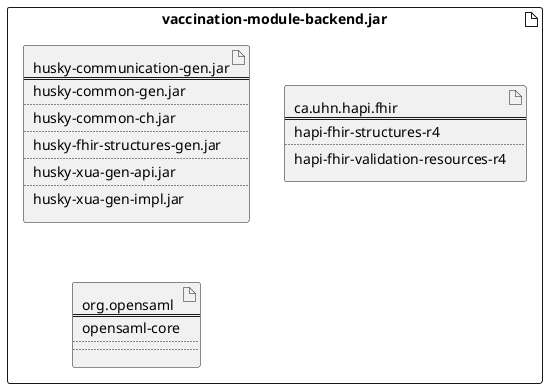 @startuml

artifact Impfmodule as "vaccination-module-backend.jar" {
  artifact Husky [
    husky-communication-gen.jar
    ====
    husky-common-gen.jar
    ....
    husky-common-ch.jar
    ....
    husky-fhir-structures-gen.jar
    ....
    husky-xua-gen-api.jar
    ....
    husky-xua-gen-impl.jar
  ]

  artifact fhir [
    ca.uhn.hapi.fhir
    ====
    hapi-fhir-structures-r4
    ....
    hapi-fhir-validation-resources-r4
  ]

  artifact opensaml[
    org.opensaml
    ====
    opensaml-core
    ....
    ....
  ] 

}
  
@enduml

